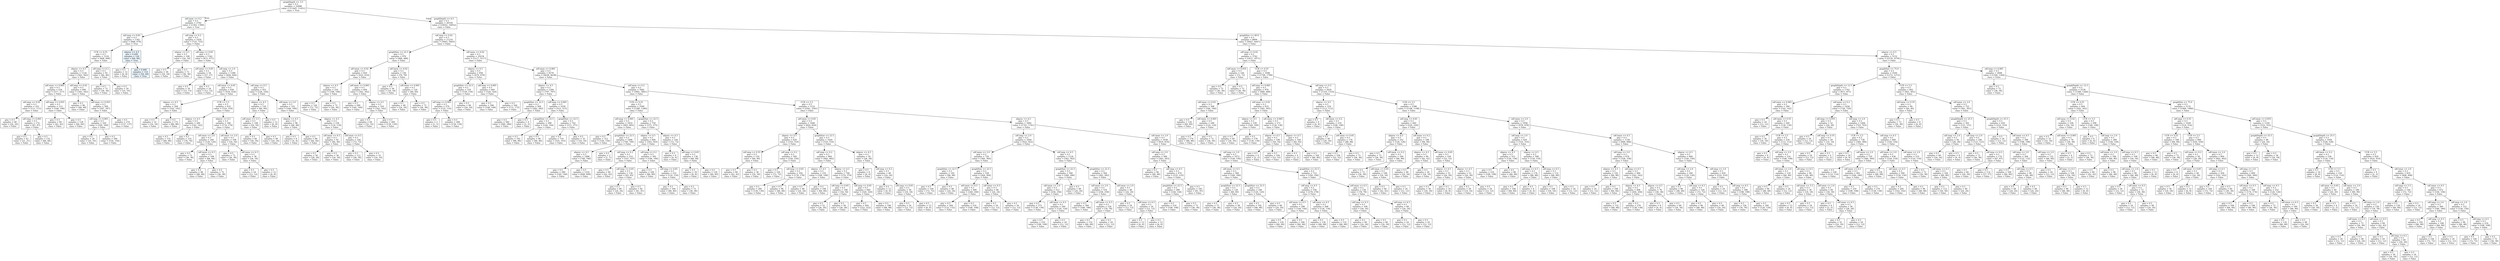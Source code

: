 digraph Tree {
node [shape=box, style="filled", color="black"] ;
0 [label="graphDepth <= 3.5\ngini = 0.5\nsamples = 22896\nvalue = [11445, 11451]\nclass = True", fillcolor="#ffffff"] ;
1 [label="sdComm <= 0.2\ngini = 0.5\nsamples = 2792\nvalue = [1393, 1399]\nclass = True", fillcolor="#feffff"] ;
0 -> 1 [labeldistance=2.5, labelangle=45, headlabel="True"] ;
2 [label="sdComp <= 0.65\ngini = 0.5\nsamples = 1342\nvalue = [668, 674]\nclass = True", fillcolor="#fdfeff"] ;
1 -> 2 ;
3 [label="CCR <= 0.55\ngini = 0.5\nsamples = 1216\nvalue = [608, 608]\nclass = False", fillcolor="#ffffff"] ;
2 -> 3 ;
4 [label="nbproc <= 4.5\ngini = 0.5\nsamples = 1124\nvalue = [562, 562]\nclass = False", fillcolor="#ffffff"] ;
3 -> 4 ;
5 [label="sdComm <= 0.065\ngini = 0.5\nsamples = 434\nvalue = [217, 217]\nclass = False", fillcolor="#ffffff"] ;
4 -> 5 ;
6 [label="sdComp <= 0.02\ngini = 0.5\nsamples = 222\nvalue = [111, 111]\nclass = False", fillcolor="#ffffff"] ;
5 -> 6 ;
7 [label="gini = 0.5\nsamples = 48\nvalue = [24, 24]\nclass = False", fillcolor="#ffffff"] ;
6 -> 7 ;
8 [label="sdComp <= 0.065\ngini = 0.5\nsamples = 174\nvalue = [87, 87]\nclass = False", fillcolor="#ffffff"] ;
6 -> 8 ;
9 [label="gini = 0.5\nsamples = 42\nvalue = [21, 21]\nclass = False", fillcolor="#ffffff"] ;
8 -> 9 ;
10 [label="gini = 0.5\nsamples = 132\nvalue = [66, 66]\nclass = False", fillcolor="#ffffff"] ;
8 -> 10 ;
11 [label="sdComp <= 0.055\ngini = 0.5\nsamples = 212\nvalue = [106, 106]\nclass = False", fillcolor="#ffffff"] ;
5 -> 11 ;
12 [label="gini = 0.5\nsamples = 84\nvalue = [42, 42]\nclass = False", fillcolor="#ffffff"] ;
11 -> 12 ;
13 [label="gini = 0.5\nsamples = 128\nvalue = [64, 64]\nclass = False", fillcolor="#ffffff"] ;
11 -> 13 ;
14 [label="sdComp <= 0.02\ngini = 0.5\nsamples = 690\nvalue = [345, 345]\nclass = False", fillcolor="#ffffff"] ;
4 -> 14 ;
15 [label="gini = 0.5\nsamples = 96\nvalue = [48, 48]\nclass = False", fillcolor="#ffffff"] ;
14 -> 15 ;
16 [label="sdComm <= 0.055\ngini = 0.5\nsamples = 594\nvalue = [297, 297]\nclass = False", fillcolor="#ffffff"] ;
14 -> 16 ;
17 [label="sdComp <= 0.065\ngini = 0.5\nsamples = 320\nvalue = [160, 160]\nclass = False", fillcolor="#ffffff"] ;
16 -> 17 ;
18 [label="gini = 0.5\nsamples = 20\nvalue = [10, 10]\nclass = False", fillcolor="#ffffff"] ;
17 -> 18 ;
19 [label="gini = 0.5\nsamples = 300\nvalue = [150, 150]\nclass = False", fillcolor="#ffffff"] ;
17 -> 19 ;
20 [label="gini = 0.5\nsamples = 274\nvalue = [137, 137]\nclass = False", fillcolor="#ffffff"] ;
16 -> 20 ;
21 [label="sdComp <= 0.2\ngini = 0.5\nsamples = 92\nvalue = [46, 46]\nclass = False", fillcolor="#ffffff"] ;
3 -> 21 ;
22 [label="gini = 0.5\nsamples = 72\nvalue = [36, 36]\nclass = False", fillcolor="#ffffff"] ;
21 -> 22 ;
23 [label="gini = 0.5\nsamples = 20\nvalue = [10, 10]\nclass = False", fillcolor="#ffffff"] ;
21 -> 23 ;
24 [label="nbproc <= 4.5\ngini = 0.499\nsamples = 126\nvalue = [60, 66]\nclass = True", fillcolor="#edf6fd"] ;
2 -> 24 ;
25 [label="gini = 0.5\nsamples = 12\nvalue = [6, 6]\nclass = False", fillcolor="#ffffff"] ;
24 -> 25 ;
26 [label="gini = 0.499\nsamples = 114\nvalue = [54, 60]\nclass = True", fillcolor="#ebf5fc"] ;
24 -> 26 ;
27 [label="sdComp <= 0.2\ngini = 0.5\nsamples = 1450\nvalue = [725, 725]\nclass = False", fillcolor="#ffffff"] ;
1 -> 27 ;
28 [label="nbproc <= 4.5\ngini = 0.5\nsamples = 108\nvalue = [54, 54]\nclass = False", fillcolor="#ffffff"] ;
27 -> 28 ;
29 [label="gini = 0.5\nsamples = 36\nvalue = [18, 18]\nclass = False", fillcolor="#ffffff"] ;
28 -> 29 ;
30 [label="gini = 0.5\nsamples = 72\nvalue = [36, 36]\nclass = False", fillcolor="#ffffff"] ;
28 -> 30 ;
31 [label="sdComp <= 0.65\ngini = 0.5\nsamples = 1342\nvalue = [671, 671]\nclass = False", fillcolor="#ffffff"] ;
27 -> 31 ;
32 [label="sdComm <= 0.65\ngini = 0.5\nsamples = 54\nvalue = [27, 27]\nclass = False", fillcolor="#ffffff"] ;
31 -> 32 ;
33 [label="gini = 0.5\nsamples = 30\nvalue = [15, 15]\nclass = False", fillcolor="#ffffff"] ;
32 -> 33 ;
34 [label="gini = 0.5\nsamples = 24\nvalue = [12, 12]\nclass = False", fillcolor="#ffffff"] ;
32 -> 34 ;
35 [label="sdComp <= 2.0\ngini = 0.5\nsamples = 1288\nvalue = [644, 644]\nclass = False", fillcolor="#ffffff"] ;
31 -> 35 ;
36 [label="sdComm <= 0.65\ngini = 0.5\nsamples = 836\nvalue = [418, 418]\nclass = False", fillcolor="#ffffff"] ;
35 -> 36 ;
37 [label="nbproc <= 4.5\ngini = 0.5\nsamples = 204\nvalue = [102, 102]\nclass = False", fillcolor="#ffffff"] ;
36 -> 37 ;
38 [label="gini = 0.5\nsamples = 32\nvalue = [16, 16]\nclass = False", fillcolor="#ffffff"] ;
37 -> 38 ;
39 [label="gini = 0.5\nsamples = 172\nvalue = [86, 86]\nclass = False", fillcolor="#ffffff"] ;
37 -> 39 ;
40 [label="CCR <= 5.5\ngini = 0.5\nsamples = 632\nvalue = [316, 316]\nclass = False", fillcolor="#ffffff"] ;
36 -> 40 ;
41 [label="nbproc <= 4.5\ngini = 0.5\nsamples = 284\nvalue = [142, 142]\nclass = False", fillcolor="#ffffff"] ;
40 -> 41 ;
42 [label="gini = 0.5\nsamples = 132\nvalue = [66, 66]\nclass = False", fillcolor="#ffffff"] ;
41 -> 42 ;
43 [label="gini = 0.5\nsamples = 152\nvalue = [76, 76]\nclass = False", fillcolor="#ffffff"] ;
41 -> 43 ;
44 [label="nbproc <= 4.5\ngini = 0.5\nsamples = 348\nvalue = [174, 174]\nclass = False", fillcolor="#ffffff"] ;
40 -> 44 ;
45 [label="sdComm <= 2.0\ngini = 0.5\nsamples = 240\nvalue = [120, 120]\nclass = False", fillcolor="#ffffff"] ;
44 -> 45 ;
46 [label="gini = 0.5\nsamples = 72\nvalue = [36, 36]\nclass = False", fillcolor="#ffffff"] ;
45 -> 46 ;
47 [label="sdComm <= 6.5\ngini = 0.5\nsamples = 168\nvalue = [84, 84]\nclass = False", fillcolor="#ffffff"] ;
45 -> 47 ;
48 [label="gini = 0.5\nsamples = 96\nvalue = [48, 48]\nclass = False", fillcolor="#ffffff"] ;
47 -> 48 ;
49 [label="gini = 0.5\nsamples = 72\nvalue = [36, 36]\nclass = False", fillcolor="#ffffff"] ;
47 -> 49 ;
50 [label="sdComm <= 2.0\ngini = 0.5\nsamples = 108\nvalue = [54, 54]\nclass = False", fillcolor="#ffffff"] ;
44 -> 50 ;
51 [label="gini = 0.5\nsamples = 72\nvalue = [36, 36]\nclass = False", fillcolor="#ffffff"] ;
50 -> 51 ;
52 [label="sdComm <= 6.5\ngini = 0.5\nsamples = 36\nvalue = [18, 18]\nclass = False", fillcolor="#ffffff"] ;
50 -> 52 ;
53 [label="gini = 0.5\nsamples = 24\nvalue = [12, 12]\nclass = False", fillcolor="#ffffff"] ;
52 -> 53 ;
54 [label="gini = 0.5\nsamples = 12\nvalue = [6, 6]\nclass = False", fillcolor="#ffffff"] ;
52 -> 54 ;
55 [label="sdComp <= 6.5\ngini = 0.5\nsamples = 452\nvalue = [226, 226]\nclass = False", fillcolor="#ffffff"] ;
35 -> 55 ;
56 [label="nbproc <= 4.5\ngini = 0.5\nsamples = 120\nvalue = [60, 60]\nclass = False", fillcolor="#ffffff"] ;
55 -> 56 ;
57 [label="sdComm <= 5.5\ngini = 0.5\nsamples = 108\nvalue = [54, 54]\nclass = False", fillcolor="#ffffff"] ;
56 -> 57 ;
58 [label="gini = 0.5\nsamples = 60\nvalue = [30, 30]\nclass = False", fillcolor="#ffffff"] ;
57 -> 58 ;
59 [label="gini = 0.5\nsamples = 48\nvalue = [24, 24]\nclass = False", fillcolor="#ffffff"] ;
57 -> 59 ;
60 [label="gini = 0.5\nsamples = 12\nvalue = [6, 6]\nclass = False", fillcolor="#ffffff"] ;
56 -> 60 ;
61 [label="sdComm <= 2.0\ngini = 0.5\nsamples = 332\nvalue = [166, 166]\nclass = False", fillcolor="#ffffff"] ;
55 -> 61 ;
62 [label="nbproc <= 4.5\ngini = 0.5\nsamples = 96\nvalue = [48, 48]\nclass = False", fillcolor="#ffffff"] ;
61 -> 62 ;
63 [label="gini = 0.5\nsamples = 8\nvalue = [4, 4]\nclass = False", fillcolor="#ffffff"] ;
62 -> 63 ;
64 [label="gini = 0.5\nsamples = 88\nvalue = [44, 44]\nclass = False", fillcolor="#ffffff"] ;
62 -> 64 ;
65 [label="nbproc <= 4.5\ngini = 0.5\nsamples = 236\nvalue = [118, 118]\nclass = False", fillcolor="#ffffff"] ;
61 -> 65 ;
66 [label="sdComm <= 6.5\ngini = 0.5\nsamples = 92\nvalue = [46, 46]\nclass = False", fillcolor="#ffffff"] ;
65 -> 66 ;
67 [label="gini = 0.5\nsamples = 56\nvalue = [28, 28]\nclass = False", fillcolor="#ffffff"] ;
66 -> 67 ;
68 [label="gini = 0.5\nsamples = 36\nvalue = [18, 18]\nclass = False", fillcolor="#ffffff"] ;
66 -> 68 ;
69 [label="sdComm <= 6.5\ngini = 0.5\nsamples = 144\nvalue = [72, 72]\nclass = False", fillcolor="#ffffff"] ;
65 -> 69 ;
70 [label="gini = 0.5\nsamples = 112\nvalue = [56, 56]\nclass = False", fillcolor="#ffffff"] ;
69 -> 70 ;
71 [label="gini = 0.5\nsamples = 32\nvalue = [16, 16]\nclass = False", fillcolor="#ffffff"] ;
69 -> 71 ;
72 [label="graphDepth <= 6.5\ngini = 0.5\nsamples = 20104\nvalue = [10052, 10052]\nclass = False", fillcolor="#ffffff"] ;
0 -> 72 [labeldistance=2.5, labelangle=-45, headlabel="False"] ;
73 [label="sdComp <= 0.02\ngini = 0.5\nsamples = 11210\nvalue = [5605, 5605]\nclass = False", fillcolor="#ffffff"] ;
72 -> 73 ;
74 [label="graphSize <= 22.5\ngini = 0.5\nsamples = 976\nvalue = [488, 488]\nclass = False", fillcolor="#ffffff"] ;
73 -> 74 ;
75 [label="sdComm <= 0.02\ngini = 0.5\nsamples = 820\nvalue = [410, 410]\nclass = False", fillcolor="#ffffff"] ;
74 -> 75 ;
76 [label="nbproc <= 4.5\ngini = 0.5\nsamples = 216\nvalue = [108, 108]\nclass = False", fillcolor="#ffffff"] ;
75 -> 76 ;
77 [label="gini = 0.5\nsamples = 144\nvalue = [72, 72]\nclass = False", fillcolor="#ffffff"] ;
76 -> 77 ;
78 [label="gini = 0.5\nsamples = 72\nvalue = [36, 36]\nclass = False", fillcolor="#ffffff"] ;
76 -> 78 ;
79 [label="sdComm <= 0.065\ngini = 0.5\nsamples = 604\nvalue = [302, 302]\nclass = False", fillcolor="#ffffff"] ;
75 -> 79 ;
80 [label="gini = 0.5\nsamples = 280\nvalue = [140, 140]\nclass = False", fillcolor="#ffffff"] ;
79 -> 80 ;
81 [label="nbproc <= 4.5\ngini = 0.5\nsamples = 324\nvalue = [162, 162]\nclass = False", fillcolor="#ffffff"] ;
79 -> 81 ;
82 [label="gini = 0.5\nsamples = 64\nvalue = [32, 32]\nclass = False", fillcolor="#ffffff"] ;
81 -> 82 ;
83 [label="gini = 0.5\nsamples = 260\nvalue = [130, 130]\nclass = False", fillcolor="#ffffff"] ;
81 -> 83 ;
84 [label="sdComm <= 0.02\ngini = 0.5\nsamples = 156\nvalue = [78, 78]\nclass = False", fillcolor="#ffffff"] ;
74 -> 84 ;
85 [label="gini = 0.5\nsamples = 36\nvalue = [18, 18]\nclass = False", fillcolor="#ffffff"] ;
84 -> 85 ;
86 [label="sdComm <= 0.065\ngini = 0.5\nsamples = 120\nvalue = [60, 60]\nclass = False", fillcolor="#ffffff"] ;
84 -> 86 ;
87 [label="gini = 0.5\nsamples = 48\nvalue = [24, 24]\nclass = False", fillcolor="#ffffff"] ;
86 -> 87 ;
88 [label="gini = 0.5\nsamples = 72\nvalue = [36, 36]\nclass = False", fillcolor="#ffffff"] ;
86 -> 88 ;
89 [label="sdComm <= 0.02\ngini = 0.5\nsamples = 10234\nvalue = [5117, 5117]\nclass = False", fillcolor="#ffffff"] ;
73 -> 89 ;
90 [label="nbproc <= 4.5\ngini = 0.5\nsamples = 958\nvalue = [479, 479]\nclass = False", fillcolor="#ffffff"] ;
89 -> 90 ;
91 [label="graphSize <= 22.5\ngini = 0.5\nsamples = 318\nvalue = [159, 159]\nclass = False", fillcolor="#ffffff"] ;
90 -> 91 ;
92 [label="sdComp <= 0.065\ngini = 0.5\nsamples = 270\nvalue = [135, 135]\nclass = False", fillcolor="#ffffff"] ;
91 -> 92 ;
93 [label="gini = 0.5\nsamples = 2\nvalue = [1, 1]\nclass = False", fillcolor="#ffffff"] ;
92 -> 93 ;
94 [label="gini = 0.5\nsamples = 268\nvalue = [134, 134]\nclass = False", fillcolor="#ffffff"] ;
92 -> 94 ;
95 [label="gini = 0.5\nsamples = 48\nvalue = [24, 24]\nclass = False", fillcolor="#ffffff"] ;
91 -> 95 ;
96 [label="sdComp <= 0.065\ngini = 0.5\nsamples = 640\nvalue = [320, 320]\nclass = False", fillcolor="#ffffff"] ;
90 -> 96 ;
97 [label="gini = 0.5\nsamples = 296\nvalue = [148, 148]\nclass = False", fillcolor="#ffffff"] ;
96 -> 97 ;
98 [label="gini = 0.5\nsamples = 344\nvalue = [172, 172]\nclass = False", fillcolor="#ffffff"] ;
96 -> 98 ;
99 [label="sdComm <= 0.065\ngini = 0.5\nsamples = 9276\nvalue = [4638, 4638]\nclass = False", fillcolor="#ffffff"] ;
89 -> 99 ;
100 [label="nbproc <= 4.5\ngini = 0.5\nsamples = 1594\nvalue = [797, 797]\nclass = False", fillcolor="#ffffff"] ;
99 -> 100 ;
101 [label="graphSize <= 22.5\ngini = 0.5\nsamples = 564\nvalue = [282, 282]\nclass = False", fillcolor="#ffffff"] ;
100 -> 101 ;
102 [label="gini = 0.5\nsamples = 560\nvalue = [280, 280]\nclass = False", fillcolor="#ffffff"] ;
101 -> 102 ;
103 [label="gini = 0.5\nsamples = 4\nvalue = [2, 2]\nclass = False", fillcolor="#ffffff"] ;
101 -> 103 ;
104 [label="sdComp <= 0.065\ngini = 0.5\nsamples = 1030\nvalue = [515, 515]\nclass = False", fillcolor="#ffffff"] ;
100 -> 104 ;
105 [label="graphSize <= 22.5\ngini = 0.5\nsamples = 288\nvalue = [144, 144]\nclass = False", fillcolor="#ffffff"] ;
104 -> 105 ;
106 [label="gini = 0.5\nsamples = 192\nvalue = [96, 96]\nclass = False", fillcolor="#ffffff"] ;
105 -> 106 ;
107 [label="gini = 0.5\nsamples = 96\nvalue = [48, 48]\nclass = False", fillcolor="#ffffff"] ;
105 -> 107 ;
108 [label="graphSize <= 22.5\ngini = 0.5\nsamples = 742\nvalue = [371, 371]\nclass = False", fillcolor="#ffffff"] ;
104 -> 108 ;
109 [label="gini = 0.5\nsamples = 710\nvalue = [355, 355]\nclass = False", fillcolor="#ffffff"] ;
108 -> 109 ;
110 [label="gini = 0.5\nsamples = 32\nvalue = [16, 16]\nclass = False", fillcolor="#ffffff"] ;
108 -> 110 ;
111 [label="sdComm <= 0.2\ngini = 0.5\nsamples = 7682\nvalue = [3841, 3841]\nclass = False", fillcolor="#ffffff"] ;
99 -> 111 ;
112 [label="CCR <= 0.55\ngini = 0.5\nsamples = 2560\nvalue = [1280, 1280]\nclass = False", fillcolor="#ffffff"] ;
111 -> 112 ;
113 [label="sdComp <= 0.065\ngini = 0.5\nsamples = 1810\nvalue = [905, 905]\nclass = False", fillcolor="#ffffff"] ;
112 -> 113 ;
114 [label="gini = 0.5\nsamples = 312\nvalue = [156, 156]\nclass = False", fillcolor="#ffffff"] ;
113 -> 114 ;
115 [label="graphSize <= 22.5\ngini = 0.5\nsamples = 1498\nvalue = [749, 749]\nclass = False", fillcolor="#ffffff"] ;
113 -> 115 ;
116 [label="nbproc <= 4.5\ngini = 0.5\nsamples = 1496\nvalue = [748, 748]\nclass = False", fillcolor="#ffffff"] ;
115 -> 116 ;
117 [label="gini = 0.5\nsamples = 280\nvalue = [140, 140]\nclass = False", fillcolor="#ffffff"] ;
116 -> 117 ;
118 [label="gini = 0.5\nsamples = 1216\nvalue = [608, 608]\nclass = False", fillcolor="#ffffff"] ;
116 -> 118 ;
119 [label="gini = 0.5\nsamples = 2\nvalue = [1, 1]\nclass = False", fillcolor="#ffffff"] ;
115 -> 119 ;
120 [label="graphSize <= 22.5\ngini = 0.5\nsamples = 750\nvalue = [375, 375]\nclass = False", fillcolor="#ffffff"] ;
112 -> 120 ;
121 [label="nbproc <= 4.5\ngini = 0.5\nsamples = 606\nvalue = [303, 303]\nclass = False", fillcolor="#ffffff"] ;
120 -> 121 ;
122 [label="sdComp <= 0.2\ngini = 0.5\nsamples = 214\nvalue = [107, 107]\nclass = False", fillcolor="#ffffff"] ;
121 -> 122 ;
123 [label="gini = 0.5\nsamples = 84\nvalue = [42, 42]\nclass = False", fillcolor="#ffffff"] ;
122 -> 123 ;
124 [label="sdComp <= 0.65\ngini = 0.5\nsamples = 130\nvalue = [65, 65]\nclass = False", fillcolor="#ffffff"] ;
122 -> 124 ;
125 [label="gini = 0.5\nsamples = 48\nvalue = [24, 24]\nclass = False", fillcolor="#ffffff"] ;
124 -> 125 ;
126 [label="gini = 0.5\nsamples = 82\nvalue = [41, 41]\nclass = False", fillcolor="#ffffff"] ;
124 -> 126 ;
127 [label="sdComp <= 0.2\ngini = 0.5\nsamples = 392\nvalue = [196, 196]\nclass = False", fillcolor="#ffffff"] ;
121 -> 127 ;
128 [label="gini = 0.5\nsamples = 160\nvalue = [80, 80]\nclass = False", fillcolor="#ffffff"] ;
127 -> 128 ;
129 [label="sdComp <= 0.65\ngini = 0.5\nsamples = 232\nvalue = [116, 116]\nclass = False", fillcolor="#ffffff"] ;
127 -> 129 ;
130 [label="gini = 0.5\nsamples = 160\nvalue = [80, 80]\nclass = False", fillcolor="#ffffff"] ;
129 -> 130 ;
131 [label="gini = 0.5\nsamples = 72\nvalue = [36, 36]\nclass = False", fillcolor="#ffffff"] ;
129 -> 131 ;
132 [label="nbproc <= 4.5\ngini = 0.5\nsamples = 144\nvalue = [72, 72]\nclass = False", fillcolor="#ffffff"] ;
120 -> 132 ;
133 [label="gini = 0.5\nsamples = 8\nvalue = [4, 4]\nclass = False", fillcolor="#ffffff"] ;
132 -> 133 ;
134 [label="sdComp <= 0.65\ngini = 0.5\nsamples = 136\nvalue = [68, 68]\nclass = False", fillcolor="#ffffff"] ;
132 -> 134 ;
135 [label="gini = 0.5\nsamples = 16\nvalue = [8, 8]\nclass = False", fillcolor="#ffffff"] ;
134 -> 135 ;
136 [label="gini = 0.5\nsamples = 120\nvalue = [60, 60]\nclass = False", fillcolor="#ffffff"] ;
134 -> 136 ;
137 [label="CCR <= 5.5\ngini = 0.5\nsamples = 5122\nvalue = [2561, 2561]\nclass = False", fillcolor="#ffffff"] ;
111 -> 137 ;
138 [label="sdComm <= 0.65\ngini = 0.5\nsamples = 1640\nvalue = [820, 820]\nclass = False", fillcolor="#ffffff"] ;
137 -> 138 ;
139 [label="nbproc <= 4.5\ngini = 0.5\nsamples = 620\nvalue = [310, 310]\nclass = False", fillcolor="#ffffff"] ;
138 -> 139 ;
140 [label="sdComp <= 0.55\ngini = 0.5\nsamples = 120\nvalue = [60, 60]\nclass = False", fillcolor="#ffffff"] ;
139 -> 140 ;
141 [label="gini = 0.5\nsamples = 84\nvalue = [42, 42]\nclass = False", fillcolor="#ffffff"] ;
140 -> 141 ;
142 [label="gini = 0.5\nsamples = 36\nvalue = [18, 18]\nclass = False", fillcolor="#ffffff"] ;
140 -> 142 ;
143 [label="sdComp <= 0.2\ngini = 0.5\nsamples = 500\nvalue = [250, 250]\nclass = False", fillcolor="#ffffff"] ;
139 -> 143 ;
144 [label="gini = 0.5\nsamples = 144\nvalue = [72, 72]\nclass = False", fillcolor="#ffffff"] ;
143 -> 144 ;
145 [label="sdComp <= 0.65\ngini = 0.5\nsamples = 356\nvalue = [178, 178]\nclass = False", fillcolor="#ffffff"] ;
143 -> 145 ;
146 [label="gini = 0.5\nsamples = 260\nvalue = [130, 130]\nclass = False", fillcolor="#ffffff"] ;
145 -> 146 ;
147 [label="gini = 0.5\nsamples = 96\nvalue = [48, 48]\nclass = False", fillcolor="#ffffff"] ;
145 -> 147 ;
148 [label="graphSize <= 22.5\ngini = 0.5\nsamples = 1020\nvalue = [510, 510]\nclass = False", fillcolor="#ffffff"] ;
138 -> 148 ;
149 [label="sdComp <= 0.2\ngini = 0.5\nsamples = 964\nvalue = [482, 482]\nclass = False", fillcolor="#ffffff"] ;
148 -> 149 ;
150 [label="nbproc <= 4.5\ngini = 0.5\nsamples = 216\nvalue = [108, 108]\nclass = False", fillcolor="#ffffff"] ;
149 -> 150 ;
151 [label="gini = 0.5\nsamples = 48\nvalue = [24, 24]\nclass = False", fillcolor="#ffffff"] ;
150 -> 151 ;
152 [label="gini = 0.5\nsamples = 168\nvalue = [84, 84]\nclass = False", fillcolor="#ffffff"] ;
150 -> 152 ;
153 [label="nbproc <= 4.5\ngini = 0.5\nsamples = 748\nvalue = [374, 374]\nclass = False", fillcolor="#ffffff"] ;
149 -> 153 ;
154 [label="sdComp <= 0.65\ngini = 0.5\nsamples = 108\nvalue = [54, 54]\nclass = False", fillcolor="#ffffff"] ;
153 -> 154 ;
155 [label="gini = 0.5\nsamples = 52\nvalue = [26, 26]\nclass = False", fillcolor="#ffffff"] ;
154 -> 155 ;
156 [label="gini = 0.5\nsamples = 56\nvalue = [28, 28]\nclass = False", fillcolor="#ffffff"] ;
154 -> 156 ;
157 [label="sdComp <= 0.65\ngini = 0.5\nsamples = 640\nvalue = [320, 320]\nclass = False", fillcolor="#ffffff"] ;
153 -> 157 ;
158 [label="gini = 0.5\nsamples = 444\nvalue = [222, 222]\nclass = False", fillcolor="#ffffff"] ;
157 -> 158 ;
159 [label="gini = 0.5\nsamples = 196\nvalue = [98, 98]\nclass = False", fillcolor="#ffffff"] ;
157 -> 159 ;
160 [label="nbproc <= 4.5\ngini = 0.5\nsamples = 56\nvalue = [28, 28]\nclass = False", fillcolor="#ffffff"] ;
148 -> 160 ;
161 [label="gini = 0.5\nsamples = 8\nvalue = [4, 4]\nclass = False", fillcolor="#ffffff"] ;
160 -> 161 ;
162 [label="sdComp <= 0.2\ngini = 0.5\nsamples = 48\nvalue = [24, 24]\nclass = False", fillcolor="#ffffff"] ;
160 -> 162 ;
163 [label="gini = 0.5\nsamples = 12\nvalue = [6, 6]\nclass = False", fillcolor="#ffffff"] ;
162 -> 163 ;
164 [label="sdComp <= 0.65\ngini = 0.5\nsamples = 36\nvalue = [18, 18]\nclass = False", fillcolor="#ffffff"] ;
162 -> 164 ;
165 [label="gini = 0.5\nsamples = 24\nvalue = [12, 12]\nclass = False", fillcolor="#ffffff"] ;
164 -> 165 ;
166 [label="gini = 0.5\nsamples = 12\nvalue = [6, 6]\nclass = False", fillcolor="#ffffff"] ;
164 -> 166 ;
167 [label="nbproc <= 4.5\ngini = 0.5\nsamples = 3482\nvalue = [1741, 1741]\nclass = False", fillcolor="#ffffff"] ;
137 -> 167 ;
168 [label="sdComp <= 2.0\ngini = 0.5\nsamples = 1844\nvalue = [922, 922]\nclass = False", fillcolor="#ffffff"] ;
167 -> 168 ;
169 [label="sdComm <= 2.0\ngini = 0.5\nsamples = 720\nvalue = [360, 360]\nclass = False", fillcolor="#ffffff"] ;
168 -> 169 ;
170 [label="graphSize <= 22.5\ngini = 0.5\nsamples = 192\nvalue = [96, 96]\nclass = False", fillcolor="#ffffff"] ;
169 -> 170 ;
171 [label="gini = 0.5\nsamples = 144\nvalue = [72, 72]\nclass = False", fillcolor="#ffffff"] ;
170 -> 171 ;
172 [label="gini = 0.5\nsamples = 48\nvalue = [24, 24]\nclass = False", fillcolor="#ffffff"] ;
170 -> 172 ;
173 [label="graphSize <= 22.5\ngini = 0.5\nsamples = 528\nvalue = [264, 264]\nclass = False", fillcolor="#ffffff"] ;
169 -> 173 ;
174 [label="sdComm <= 6.5\ngini = 0.5\nsamples = 480\nvalue = [240, 240]\nclass = False", fillcolor="#ffffff"] ;
173 -> 174 ;
175 [label="gini = 0.5\nsamples = 264\nvalue = [132, 132]\nclass = False", fillcolor="#ffffff"] ;
174 -> 175 ;
176 [label="gini = 0.5\nsamples = 216\nvalue = [108, 108]\nclass = False", fillcolor="#ffffff"] ;
174 -> 176 ;
177 [label="sdComm <= 6.5\ngini = 0.5\nsamples = 48\nvalue = [24, 24]\nclass = False", fillcolor="#ffffff"] ;
173 -> 177 ;
178 [label="gini = 0.5\nsamples = 24\nvalue = [12, 12]\nclass = False", fillcolor="#ffffff"] ;
177 -> 178 ;
179 [label="gini = 0.5\nsamples = 24\nvalue = [12, 12]\nclass = False", fillcolor="#ffffff"] ;
177 -> 179 ;
180 [label="sdComp <= 6.5\ngini = 0.5\nsamples = 1124\nvalue = [562, 562]\nclass = False", fillcolor="#ffffff"] ;
168 -> 180 ;
181 [label="graphSize <= 22.5\ngini = 0.5\nsamples = 560\nvalue = [280, 280]\nclass = False", fillcolor="#ffffff"] ;
180 -> 181 ;
182 [label="sdComm <= 2.0\ngini = 0.5\nsamples = 512\nvalue = [256, 256]\nclass = False", fillcolor="#ffffff"] ;
181 -> 182 ;
183 [label="gini = 0.5\nsamples = 272\nvalue = [136, 136]\nclass = False", fillcolor="#ffffff"] ;
182 -> 183 ;
184 [label="sdComm <= 6.5\ngini = 0.5\nsamples = 240\nvalue = [120, 120]\nclass = False", fillcolor="#ffffff"] ;
182 -> 184 ;
185 [label="gini = 0.5\nsamples = 216\nvalue = [108, 108]\nclass = False", fillcolor="#ffffff"] ;
184 -> 185 ;
186 [label="gini = 0.5\nsamples = 24\nvalue = [12, 12]\nclass = False", fillcolor="#ffffff"] ;
184 -> 186 ;
187 [label="gini = 0.5\nsamples = 48\nvalue = [24, 24]\nclass = False", fillcolor="#ffffff"] ;
181 -> 187 ;
188 [label="graphSize <= 22.5\ngini = 0.5\nsamples = 564\nvalue = [282, 282]\nclass = False", fillcolor="#ffffff"] ;
180 -> 188 ;
189 [label="sdComm <= 2.0\ngini = 0.5\nsamples = 516\nvalue = [258, 258]\nclass = False", fillcolor="#ffffff"] ;
188 -> 189 ;
190 [label="gini = 0.5\nsamples = 360\nvalue = [180, 180]\nclass = False", fillcolor="#ffffff"] ;
189 -> 190 ;
191 [label="sdComm <= 6.5\ngini = 0.5\nsamples = 156\nvalue = [78, 78]\nclass = False", fillcolor="#ffffff"] ;
189 -> 191 ;
192 [label="gini = 0.5\nsamples = 132\nvalue = [66, 66]\nclass = False", fillcolor="#ffffff"] ;
191 -> 192 ;
193 [label="gini = 0.5\nsamples = 24\nvalue = [12, 12]\nclass = False", fillcolor="#ffffff"] ;
191 -> 193 ;
194 [label="sdComm <= 2.0\ngini = 0.5\nsamples = 48\nvalue = [24, 24]\nclass = False", fillcolor="#ffffff"] ;
188 -> 194 ;
195 [label="gini = 0.5\nsamples = 24\nvalue = [12, 12]\nclass = False", fillcolor="#ffffff"] ;
194 -> 195 ;
196 [label="sdComm <= 6.5\ngini = 0.5\nsamples = 24\nvalue = [12, 12]\nclass = False", fillcolor="#ffffff"] ;
194 -> 196 ;
197 [label="gini = 0.5\nsamples = 12\nvalue = [6, 6]\nclass = False", fillcolor="#ffffff"] ;
196 -> 197 ;
198 [label="gini = 0.5\nsamples = 12\nvalue = [6, 6]\nclass = False", fillcolor="#ffffff"] ;
196 -> 198 ;
199 [label="sdComm <= 2.0\ngini = 0.5\nsamples = 1638\nvalue = [819, 819]\nclass = False", fillcolor="#ffffff"] ;
167 -> 199 ;
200 [label="sdComp <= 2.0\ngini = 0.5\nsamples = 566\nvalue = [283, 283]\nclass = False", fillcolor="#ffffff"] ;
199 -> 200 ;
201 [label="gini = 0.5\nsamples = 96\nvalue = [48, 48]\nclass = False", fillcolor="#ffffff"] ;
200 -> 201 ;
202 [label="sdComp <= 6.5\ngini = 0.5\nsamples = 470\nvalue = [235, 235]\nclass = False", fillcolor="#ffffff"] ;
200 -> 202 ;
203 [label="graphSize <= 22.5\ngini = 0.5\nsamples = 288\nvalue = [144, 144]\nclass = False", fillcolor="#ffffff"] ;
202 -> 203 ;
204 [label="gini = 0.5\nsamples = 216\nvalue = [108, 108]\nclass = False", fillcolor="#ffffff"] ;
203 -> 204 ;
205 [label="gini = 0.5\nsamples = 72\nvalue = [36, 36]\nclass = False", fillcolor="#ffffff"] ;
203 -> 205 ;
206 [label="gini = 0.5\nsamples = 182\nvalue = [91, 91]\nclass = False", fillcolor="#ffffff"] ;
202 -> 206 ;
207 [label="sdComp <= 2.0\ngini = 0.5\nsamples = 1072\nvalue = [536, 536]\nclass = False", fillcolor="#ffffff"] ;
199 -> 207 ;
208 [label="sdComm <= 6.5\ngini = 0.5\nsamples = 360\nvalue = [180, 180]\nclass = False", fillcolor="#ffffff"] ;
207 -> 208 ;
209 [label="graphSize <= 22.5\ngini = 0.5\nsamples = 120\nvalue = [60, 60]\nclass = False", fillcolor="#ffffff"] ;
208 -> 209 ;
210 [label="gini = 0.5\nsamples = 72\nvalue = [36, 36]\nclass = False", fillcolor="#ffffff"] ;
209 -> 210 ;
211 [label="gini = 0.5\nsamples = 48\nvalue = [24, 24]\nclass = False", fillcolor="#ffffff"] ;
209 -> 211 ;
212 [label="graphSize <= 22.5\ngini = 0.5\nsamples = 240\nvalue = [120, 120]\nclass = False", fillcolor="#ffffff"] ;
208 -> 212 ;
213 [label="gini = 0.5\nsamples = 192\nvalue = [96, 96]\nclass = False", fillcolor="#ffffff"] ;
212 -> 213 ;
214 [label="gini = 0.5\nsamples = 48\nvalue = [24, 24]\nclass = False", fillcolor="#ffffff"] ;
212 -> 214 ;
215 [label="graphSize <= 22.5\ngini = 0.5\nsamples = 712\nvalue = [356, 356]\nclass = False", fillcolor="#ffffff"] ;
207 -> 215 ;
216 [label="sdComp <= 6.5\ngini = 0.5\nsamples = 556\nvalue = [278, 278]\nclass = False", fillcolor="#ffffff"] ;
215 -> 216 ;
217 [label="sdComm <= 6.5\ngini = 0.5\nsamples = 288\nvalue = [144, 144]\nclass = False", fillcolor="#ffffff"] ;
216 -> 217 ;
218 [label="gini = 0.5\nsamples = 120\nvalue = [60, 60]\nclass = False", fillcolor="#ffffff"] ;
217 -> 218 ;
219 [label="gini = 0.5\nsamples = 168\nvalue = [84, 84]\nclass = False", fillcolor="#ffffff"] ;
217 -> 219 ;
220 [label="sdComm <= 6.5\ngini = 0.5\nsamples = 268\nvalue = [134, 134]\nclass = False", fillcolor="#ffffff"] ;
216 -> 220 ;
221 [label="gini = 0.5\nsamples = 136\nvalue = [68, 68]\nclass = False", fillcolor="#ffffff"] ;
220 -> 221 ;
222 [label="gini = 0.5\nsamples = 132\nvalue = [66, 66]\nclass = False", fillcolor="#ffffff"] ;
220 -> 222 ;
223 [label="sdComm <= 6.5\ngini = 0.5\nsamples = 156\nvalue = [78, 78]\nclass = False", fillcolor="#ffffff"] ;
215 -> 223 ;
224 [label="sdComp <= 6.5\ngini = 0.5\nsamples = 108\nvalue = [54, 54]\nclass = False", fillcolor="#ffffff"] ;
223 -> 224 ;
225 [label="gini = 0.5\nsamples = 48\nvalue = [24, 24]\nclass = False", fillcolor="#ffffff"] ;
224 -> 225 ;
226 [label="gini = 0.5\nsamples = 60\nvalue = [30, 30]\nclass = False", fillcolor="#ffffff"] ;
224 -> 226 ;
227 [label="sdComp <= 6.5\ngini = 0.5\nsamples = 48\nvalue = [24, 24]\nclass = False", fillcolor="#ffffff"] ;
223 -> 227 ;
228 [label="gini = 0.5\nsamples = 24\nvalue = [12, 12]\nclass = False", fillcolor="#ffffff"] ;
227 -> 228 ;
229 [label="gini = 0.5\nsamples = 24\nvalue = [12, 12]\nclass = False", fillcolor="#ffffff"] ;
227 -> 229 ;
230 [label="graphSize <= 40.0\ngini = 0.5\nsamples = 8894\nvalue = [4447, 4447]\nclass = False", fillcolor="#ffffff"] ;
72 -> 230 ;
231 [label="sdComp <= 0.02\ngini = 0.5\nsamples = 3742\nvalue = [1871, 1871]\nclass = False", fillcolor="#ffffff"] ;
230 -> 231 ;
232 [label="sdComm <= 0.055\ngini = 0.5\nsamples = 144\nvalue = [72, 72]\nclass = False", fillcolor="#ffffff"] ;
231 -> 232 ;
233 [label="gini = 0.5\nsamples = 72\nvalue = [36, 36]\nclass = False", fillcolor="#ffffff"] ;
232 -> 233 ;
234 [label="gini = 0.5\nsamples = 72\nvalue = [36, 36]\nclass = False", fillcolor="#ffffff"] ;
232 -> 234 ;
235 [label="CCR <= 0.55\ngini = 0.5\nsamples = 3598\nvalue = [1799, 1799]\nclass = False", fillcolor="#ffffff"] ;
231 -> 235 ;
236 [label="sdComp <= 0.065\ngini = 0.5\nsamples = 978\nvalue = [489, 489]\nclass = False", fillcolor="#ffffff"] ;
235 -> 236 ;
237 [label="sdComm <= 0.02\ngini = 0.5\nsamples = 368\nvalue = [184, 184]\nclass = False", fillcolor="#ffffff"] ;
236 -> 237 ;
238 [label="gini = 0.5\nsamples = 120\nvalue = [60, 60]\nclass = False", fillcolor="#ffffff"] ;
237 -> 238 ;
239 [label="sdComm <= 0.065\ngini = 0.5\nsamples = 248\nvalue = [124, 124]\nclass = False", fillcolor="#ffffff"] ;
237 -> 239 ;
240 [label="gini = 0.5\nsamples = 176\nvalue = [88, 88]\nclass = False", fillcolor="#ffffff"] ;
239 -> 240 ;
241 [label="gini = 0.5\nsamples = 72\nvalue = [36, 36]\nclass = False", fillcolor="#ffffff"] ;
239 -> 241 ;
242 [label="sdComm <= 0.02\ngini = 0.5\nsamples = 610\nvalue = [305, 305]\nclass = False", fillcolor="#ffffff"] ;
236 -> 242 ;
243 [label="nbproc <= 4.5\ngini = 0.5\nsamples = 338\nvalue = [169, 169]\nclass = False", fillcolor="#ffffff"] ;
242 -> 243 ;
244 [label="gini = 0.5\nsamples = 60\nvalue = [30, 30]\nclass = False", fillcolor="#ffffff"] ;
243 -> 244 ;
245 [label="gini = 0.5\nsamples = 278\nvalue = [139, 139]\nclass = False", fillcolor="#ffffff"] ;
243 -> 245 ;
246 [label="sdComm <= 0.065\ngini = 0.5\nsamples = 272\nvalue = [136, 136]\nclass = False", fillcolor="#ffffff"] ;
242 -> 246 ;
247 [label="nbproc <= 4.5\ngini = 0.5\nsamples = 108\nvalue = [54, 54]\nclass = False", fillcolor="#ffffff"] ;
246 -> 247 ;
248 [label="gini = 0.5\nsamples = 4\nvalue = [2, 2]\nclass = False", fillcolor="#ffffff"] ;
247 -> 248 ;
249 [label="gini = 0.5\nsamples = 104\nvalue = [52, 52]\nclass = False", fillcolor="#ffffff"] ;
247 -> 249 ;
250 [label="nbproc <= 4.5\ngini = 0.5\nsamples = 164\nvalue = [82, 82]\nclass = False", fillcolor="#ffffff"] ;
246 -> 250 ;
251 [label="gini = 0.5\nsamples = 4\nvalue = [2, 2]\nclass = False", fillcolor="#ffffff"] ;
250 -> 251 ;
252 [label="gini = 0.5\nsamples = 160\nvalue = [80, 80]\nclass = False", fillcolor="#ffffff"] ;
250 -> 252 ;
253 [label="sdComp <= 0.2\ngini = 0.5\nsamples = 2620\nvalue = [1310, 1310]\nclass = False", fillcolor="#ffffff"] ;
235 -> 253 ;
254 [label="nbproc <= 4.5\ngini = 0.5\nsamples = 224\nvalue = [112, 112]\nclass = False", fillcolor="#ffffff"] ;
253 -> 254 ;
255 [label="gini = 0.5\nsamples = 8\nvalue = [4, 4]\nclass = False", fillcolor="#ffffff"] ;
254 -> 255 ;
256 [label="sdComm <= 0.2\ngini = 0.5\nsamples = 216\nvalue = [108, 108]\nclass = False", fillcolor="#ffffff"] ;
254 -> 256 ;
257 [label="gini = 0.5\nsamples = 40\nvalue = [20, 20]\nclass = False", fillcolor="#ffffff"] ;
256 -> 257 ;
258 [label="sdComm <= 0.65\ngini = 0.5\nsamples = 176\nvalue = [88, 88]\nclass = False", fillcolor="#ffffff"] ;
256 -> 258 ;
259 [label="gini = 0.5\nsamples = 104\nvalue = [52, 52]\nclass = False", fillcolor="#ffffff"] ;
258 -> 259 ;
260 [label="gini = 0.5\nsamples = 72\nvalue = [36, 36]\nclass = False", fillcolor="#ffffff"] ;
258 -> 260 ;
261 [label="CCR <= 5.5\ngini = 0.5\nsamples = 2396\nvalue = [1198, 1198]\nclass = False", fillcolor="#ffffff"] ;
253 -> 261 ;
262 [label="sdComp <= 0.65\ngini = 0.5\nsamples = 440\nvalue = [220, 220]\nclass = False", fillcolor="#ffffff"] ;
261 -> 262 ;
263 [label="nbproc <= 4.5\ngini = 0.5\nsamples = 252\nvalue = [126, 126]\nclass = False", fillcolor="#ffffff"] ;
262 -> 263 ;
264 [label="gini = 0.5\nsamples = 72\nvalue = [36, 36]\nclass = False", fillcolor="#ffffff"] ;
263 -> 264 ;
265 [label="sdComm <= 0.2\ngini = 0.5\nsamples = 180\nvalue = [90, 90]\nclass = False", fillcolor="#ffffff"] ;
263 -> 265 ;
266 [label="gini = 0.5\nsamples = 72\nvalue = [36, 36]\nclass = False", fillcolor="#ffffff"] ;
265 -> 266 ;
267 [label="sdComm <= 0.65\ngini = 0.5\nsamples = 108\nvalue = [54, 54]\nclass = False", fillcolor="#ffffff"] ;
265 -> 267 ;
268 [label="gini = 0.5\nsamples = 84\nvalue = [42, 42]\nclass = False", fillcolor="#ffffff"] ;
267 -> 268 ;
269 [label="gini = 0.5\nsamples = 24\nvalue = [12, 12]\nclass = False", fillcolor="#ffffff"] ;
267 -> 269 ;
270 [label="sdComm <= 0.2\ngini = 0.5\nsamples = 188\nvalue = [94, 94]\nclass = False", fillcolor="#ffffff"] ;
262 -> 270 ;
271 [label="nbproc <= 4.5\ngini = 0.5\nsamples = 84\nvalue = [42, 42]\nclass = False", fillcolor="#ffffff"] ;
270 -> 271 ;
272 [label="gini = 0.5\nsamples = 48\nvalue = [24, 24]\nclass = False", fillcolor="#ffffff"] ;
271 -> 272 ;
273 [label="gini = 0.5\nsamples = 36\nvalue = [18, 18]\nclass = False", fillcolor="#ffffff"] ;
271 -> 273 ;
274 [label="sdComm <= 0.65\ngini = 0.5\nsamples = 104\nvalue = [52, 52]\nclass = False", fillcolor="#ffffff"] ;
270 -> 274 ;
275 [label="nbproc <= 4.5\ngini = 0.5\nsamples = 52\nvalue = [26, 26]\nclass = False", fillcolor="#ffffff"] ;
274 -> 275 ;
276 [label="gini = 0.5\nsamples = 36\nvalue = [18, 18]\nclass = False", fillcolor="#ffffff"] ;
275 -> 276 ;
277 [label="gini = 0.5\nsamples = 16\nvalue = [8, 8]\nclass = False", fillcolor="#ffffff"] ;
275 -> 277 ;
278 [label="nbproc <= 4.5\ngini = 0.5\nsamples = 52\nvalue = [26, 26]\nclass = False", fillcolor="#ffffff"] ;
274 -> 278 ;
279 [label="gini = 0.5\nsamples = 28\nvalue = [14, 14]\nclass = False", fillcolor="#ffffff"] ;
278 -> 279 ;
280 [label="gini = 0.5\nsamples = 24\nvalue = [12, 12]\nclass = False", fillcolor="#ffffff"] ;
278 -> 280 ;
281 [label="sdComm <= 2.0\ngini = 0.5\nsamples = 1956\nvalue = [978, 978]\nclass = False", fillcolor="#ffffff"] ;
261 -> 281 ;
282 [label="sdComp <= 2.0\ngini = 0.5\nsamples = 620\nvalue = [310, 310]\nclass = False", fillcolor="#ffffff"] ;
281 -> 282 ;
283 [label="nbproc <= 4.5\ngini = 0.5\nsamples = 312\nvalue = [156, 156]\nclass = False", fillcolor="#ffffff"] ;
282 -> 283 ;
284 [label="gini = 0.5\nsamples = 216\nvalue = [108, 108]\nclass = False", fillcolor="#ffffff"] ;
283 -> 284 ;
285 [label="gini = 0.5\nsamples = 96\nvalue = [48, 48]\nclass = False", fillcolor="#ffffff"] ;
283 -> 285 ;
286 [label="nbproc <= 4.5\ngini = 0.5\nsamples = 308\nvalue = [154, 154]\nclass = False", fillcolor="#ffffff"] ;
282 -> 286 ;
287 [label="sdComp <= 6.5\ngini = 0.5\nsamples = 176\nvalue = [88, 88]\nclass = False", fillcolor="#ffffff"] ;
286 -> 287 ;
288 [label="gini = 0.5\nsamples = 168\nvalue = [84, 84]\nclass = False", fillcolor="#ffffff"] ;
287 -> 288 ;
289 [label="gini = 0.5\nsamples = 8\nvalue = [4, 4]\nclass = False", fillcolor="#ffffff"] ;
287 -> 289 ;
290 [label="sdComp <= 6.5\ngini = 0.5\nsamples = 132\nvalue = [66, 66]\nclass = False", fillcolor="#ffffff"] ;
286 -> 290 ;
291 [label="gini = 0.5\nsamples = 108\nvalue = [54, 54]\nclass = False", fillcolor="#ffffff"] ;
290 -> 291 ;
292 [label="gini = 0.5\nsamples = 24\nvalue = [12, 12]\nclass = False", fillcolor="#ffffff"] ;
290 -> 292 ;
293 [label="sdComm <= 6.5\ngini = 0.5\nsamples = 1336\nvalue = [668, 668]\nclass = False", fillcolor="#ffffff"] ;
281 -> 293 ;
294 [label="sdComp <= 2.0\ngini = 0.5\nsamples = 676\nvalue = [338, 338]\nclass = False", fillcolor="#ffffff"] ;
293 -> 294 ;
295 [label="nbproc <= 4.5\ngini = 0.5\nsamples = 192\nvalue = [96, 96]\nclass = False", fillcolor="#ffffff"] ;
294 -> 295 ;
296 [label="gini = 0.5\nsamples = 24\nvalue = [12, 12]\nclass = False", fillcolor="#ffffff"] ;
295 -> 296 ;
297 [label="gini = 0.5\nsamples = 168\nvalue = [84, 84]\nclass = False", fillcolor="#ffffff"] ;
295 -> 297 ;
298 [label="sdComp <= 6.5\ngini = 0.5\nsamples = 484\nvalue = [242, 242]\nclass = False", fillcolor="#ffffff"] ;
294 -> 298 ;
299 [label="nbproc <= 4.5\ngini = 0.5\nsamples = 408\nvalue = [204, 204]\nclass = False", fillcolor="#ffffff"] ;
298 -> 299 ;
300 [label="gini = 0.5\nsamples = 132\nvalue = [66, 66]\nclass = False", fillcolor="#ffffff"] ;
299 -> 300 ;
301 [label="gini = 0.5\nsamples = 276\nvalue = [138, 138]\nclass = False", fillcolor="#ffffff"] ;
299 -> 301 ;
302 [label="nbproc <= 4.5\ngini = 0.5\nsamples = 76\nvalue = [38, 38]\nclass = False", fillcolor="#ffffff"] ;
298 -> 302 ;
303 [label="gini = 0.5\nsamples = 8\nvalue = [4, 4]\nclass = False", fillcolor="#ffffff"] ;
302 -> 303 ;
304 [label="gini = 0.5\nsamples = 68\nvalue = [34, 34]\nclass = False", fillcolor="#ffffff"] ;
302 -> 304 ;
305 [label="nbproc <= 4.5\ngini = 0.5\nsamples = 660\nvalue = [330, 330]\nclass = False", fillcolor="#ffffff"] ;
293 -> 305 ;
306 [label="sdComp <= 2.0\ngini = 0.5\nsamples = 240\nvalue = [120, 120]\nclass = False", fillcolor="#ffffff"] ;
305 -> 306 ;
307 [label="gini = 0.5\nsamples = 96\nvalue = [48, 48]\nclass = False", fillcolor="#ffffff"] ;
306 -> 307 ;
308 [label="sdComp <= 6.5\ngini = 0.5\nsamples = 144\nvalue = [72, 72]\nclass = False", fillcolor="#ffffff"] ;
306 -> 308 ;
309 [label="gini = 0.5\nsamples = 96\nvalue = [48, 48]\nclass = False", fillcolor="#ffffff"] ;
308 -> 309 ;
310 [label="gini = 0.5\nsamples = 48\nvalue = [24, 24]\nclass = False", fillcolor="#ffffff"] ;
308 -> 310 ;
311 [label="sdComp <= 2.0\ngini = 0.5\nsamples = 420\nvalue = [210, 210]\nclass = False", fillcolor="#ffffff"] ;
305 -> 311 ;
312 [label="gini = 0.5\nsamples = 24\nvalue = [12, 12]\nclass = False", fillcolor="#ffffff"] ;
311 -> 312 ;
313 [label="sdComp <= 6.5\ngini = 0.5\nsamples = 396\nvalue = [198, 198]\nclass = False", fillcolor="#ffffff"] ;
311 -> 313 ;
314 [label="gini = 0.5\nsamples = 156\nvalue = [78, 78]\nclass = False", fillcolor="#ffffff"] ;
313 -> 314 ;
315 [label="gini = 0.5\nsamples = 240\nvalue = [120, 120]\nclass = False", fillcolor="#ffffff"] ;
313 -> 315 ;
316 [label="nbproc <= 4.5\ngini = 0.5\nsamples = 5152\nvalue = [2576, 2576]\nclass = False", fillcolor="#ffffff"] ;
230 -> 316 ;
317 [label="graphSize <= 75.0\ngini = 0.5\nsamples = 2544\nvalue = [1272, 1272]\nclass = False", fillcolor="#ffffff"] ;
316 -> 317 ;
318 [label="graphDepth <= 12.5\ngini = 0.5\nsamples = 1742\nvalue = [871, 871]\nclass = False", fillcolor="#ffffff"] ;
317 -> 318 ;
319 [label="sdComm <= 0.065\ngini = 0.5\nsamples = 284\nvalue = [142, 142]\nclass = False", fillcolor="#ffffff"] ;
318 -> 319 ;
320 [label="gini = 0.5\nsamples = 24\nvalue = [12, 12]\nclass = False", fillcolor="#ffffff"] ;
319 -> 320 ;
321 [label="sdComm <= 0.55\ngini = 0.5\nsamples = 260\nvalue = [130, 130]\nclass = False", fillcolor="#ffffff"] ;
319 -> 321 ;
322 [label="gini = 0.5\nsamples = 36\nvalue = [18, 18]\nclass = False", fillcolor="#ffffff"] ;
321 -> 322 ;
323 [label="CCR <= 5.5\ngini = 0.5\nsamples = 224\nvalue = [112, 112]\nclass = False", fillcolor="#ffffff"] ;
321 -> 323 ;
324 [label="gini = 0.5\nsamples = 8\nvalue = [4, 4]\nclass = False", fillcolor="#ffffff"] ;
323 -> 324 ;
325 [label="sdComp <= 2.0\ngini = 0.5\nsamples = 216\nvalue = [108, 108]\nclass = False", fillcolor="#ffffff"] ;
323 -> 325 ;
326 [label="sdComm <= 2.0\ngini = 0.5\nsamples = 120\nvalue = [60, 60]\nclass = False", fillcolor="#ffffff"] ;
325 -> 326 ;
327 [label="gini = 0.5\nsamples = 96\nvalue = [48, 48]\nclass = False", fillcolor="#ffffff"] ;
326 -> 327 ;
328 [label="gini = 0.5\nsamples = 24\nvalue = [12, 12]\nclass = False", fillcolor="#ffffff"] ;
326 -> 328 ;
329 [label="sdComp <= 6.5\ngini = 0.5\nsamples = 96\nvalue = [48, 48]\nclass = False", fillcolor="#ffffff"] ;
325 -> 329 ;
330 [label="sdComm <= 5.5\ngini = 0.5\nsamples = 36\nvalue = [18, 18]\nclass = False", fillcolor="#ffffff"] ;
329 -> 330 ;
331 [label="gini = 0.5\nsamples = 12\nvalue = [6, 6]\nclass = False", fillcolor="#ffffff"] ;
330 -> 331 ;
332 [label="gini = 0.5\nsamples = 24\nvalue = [12, 12]\nclass = False", fillcolor="#ffffff"] ;
330 -> 332 ;
333 [label="sdComm <= 2.0\ngini = 0.5\nsamples = 60\nvalue = [30, 30]\nclass = False", fillcolor="#ffffff"] ;
329 -> 333 ;
334 [label="gini = 0.5\nsamples = 4\nvalue = [2, 2]\nclass = False", fillcolor="#ffffff"] ;
333 -> 334 ;
335 [label="sdComm <= 6.5\ngini = 0.5\nsamples = 56\nvalue = [28, 28]\nclass = False", fillcolor="#ffffff"] ;
333 -> 335 ;
336 [label="gini = 0.5\nsamples = 32\nvalue = [16, 16]\nclass = False", fillcolor="#ffffff"] ;
335 -> 336 ;
337 [label="gini = 0.5\nsamples = 24\nvalue = [12, 12]\nclass = False", fillcolor="#ffffff"] ;
335 -> 337 ;
338 [label="sdComm <= 0.2\ngini = 0.5\nsamples = 1458\nvalue = [729, 729]\nclass = False", fillcolor="#ffffff"] ;
318 -> 338 ;
339 [label="sdComp <= 0.055\ngini = 0.5\nsamples = 52\nvalue = [26, 26]\nclass = False", fillcolor="#ffffff"] ;
338 -> 339 ;
340 [label="gini = 0.5\nsamples = 24\nvalue = [12, 12]\nclass = False", fillcolor="#ffffff"] ;
339 -> 340 ;
341 [label="sdComp <= 0.55\ngini = 0.5\nsamples = 28\nvalue = [14, 14]\nclass = False", fillcolor="#ffffff"] ;
339 -> 341 ;
342 [label="gini = 0.5\nsamples = 24\nvalue = [12, 12]\nclass = False", fillcolor="#ffffff"] ;
341 -> 342 ;
343 [label="gini = 0.5\nsamples = 4\nvalue = [2, 2]\nclass = False", fillcolor="#ffffff"] ;
341 -> 343 ;
344 [label="sdComp <= 2.0\ngini = 0.5\nsamples = 1406\nvalue = [703, 703]\nclass = False", fillcolor="#ffffff"] ;
338 -> 344 ;
345 [label="CCR <= 5.5\ngini = 0.5\nsamples = 738\nvalue = [369, 369]\nclass = False", fillcolor="#ffffff"] ;
344 -> 345 ;
346 [label="gini = 0.5\nsamples = 18\nvalue = [9, 9]\nclass = False", fillcolor="#ffffff"] ;
345 -> 346 ;
347 [label="sdComm <= 2.0\ngini = 0.5\nsamples = 720\nvalue = [360, 360]\nclass = False", fillcolor="#ffffff"] ;
345 -> 347 ;
348 [label="gini = 0.5\nsamples = 228\nvalue = [114, 114]\nclass = False", fillcolor="#ffffff"] ;
347 -> 348 ;
349 [label="sdComm <= 6.5\ngini = 0.5\nsamples = 492\nvalue = [246, 246]\nclass = False", fillcolor="#ffffff"] ;
347 -> 349 ;
350 [label="gini = 0.5\nsamples = 216\nvalue = [108, 108]\nclass = False", fillcolor="#ffffff"] ;
349 -> 350 ;
351 [label="gini = 0.5\nsamples = 276\nvalue = [138, 138]\nclass = False", fillcolor="#ffffff"] ;
349 -> 351 ;
352 [label="sdComp <= 6.5\ngini = 0.5\nsamples = 668\nvalue = [334, 334]\nclass = False", fillcolor="#ffffff"] ;
344 -> 352 ;
353 [label="sdComm <= 2.0\ngini = 0.5\nsamples = 436\nvalue = [218, 218]\nclass = False", fillcolor="#ffffff"] ;
352 -> 353 ;
354 [label="gini = 0.5\nsamples = 136\nvalue = [68, 68]\nclass = False", fillcolor="#ffffff"] ;
353 -> 354 ;
355 [label="sdComm <= 6.5\ngini = 0.5\nsamples = 300\nvalue = [150, 150]\nclass = False", fillcolor="#ffffff"] ;
353 -> 355 ;
356 [label="gini = 0.5\nsamples = 204\nvalue = [102, 102]\nclass = False", fillcolor="#ffffff"] ;
355 -> 356 ;
357 [label="gini = 0.5\nsamples = 96\nvalue = [48, 48]\nclass = False", fillcolor="#ffffff"] ;
355 -> 357 ;
358 [label="sdComm <= 2.0\ngini = 0.5\nsamples = 232\nvalue = [116, 116]\nclass = False", fillcolor="#ffffff"] ;
352 -> 358 ;
359 [label="gini = 0.5\nsamples = 72\nvalue = [36, 36]\nclass = False", fillcolor="#ffffff"] ;
358 -> 359 ;
360 [label="sdComm <= 6.5\ngini = 0.5\nsamples = 160\nvalue = [80, 80]\nclass = False", fillcolor="#ffffff"] ;
358 -> 360 ;
361 [label="gini = 0.5\nsamples = 112\nvalue = [56, 56]\nclass = False", fillcolor="#ffffff"] ;
360 -> 361 ;
362 [label="gini = 0.5\nsamples = 48\nvalue = [24, 24]\nclass = False", fillcolor="#ffffff"] ;
360 -> 362 ;
363 [label="CCR <= 5.5\ngini = 0.5\nsamples = 802\nvalue = [401, 401]\nclass = False", fillcolor="#ffffff"] ;
317 -> 363 ;
364 [label="sdComm <= 0.55\ngini = 0.5\nsamples = 80\nvalue = [40, 40]\nclass = False", fillcolor="#ffffff"] ;
363 -> 364 ;
365 [label="gini = 0.5\nsamples = 72\nvalue = [36, 36]\nclass = False", fillcolor="#ffffff"] ;
364 -> 365 ;
366 [label="gini = 0.5\nsamples = 8\nvalue = [4, 4]\nclass = False", fillcolor="#ffffff"] ;
364 -> 366 ;
367 [label="sdComm <= 2.0\ngini = 0.5\nsamples = 722\nvalue = [361, 361]\nclass = False", fillcolor="#ffffff"] ;
363 -> 367 ;
368 [label="graphDepth <= 25.5\ngini = 0.5\nsamples = 302\nvalue = [151, 151]\nclass = False", fillcolor="#ffffff"] ;
367 -> 368 ;
369 [label="sdComp <= 2.0\ngini = 0.5\nsamples = 56\nvalue = [28, 28]\nclass = False", fillcolor="#ffffff"] ;
368 -> 369 ;
370 [label="gini = 0.5\nsamples = 48\nvalue = [24, 24]\nclass = False", fillcolor="#ffffff"] ;
369 -> 370 ;
371 [label="gini = 0.5\nsamples = 8\nvalue = [4, 4]\nclass = False", fillcolor="#ffffff"] ;
369 -> 371 ;
372 [label="sdComp <= 2.0\ngini = 0.5\nsamples = 246\nvalue = [123, 123]\nclass = False", fillcolor="#ffffff"] ;
368 -> 372 ;
373 [label="gini = 0.5\nsamples = 72\nvalue = [36, 36]\nclass = False", fillcolor="#ffffff"] ;
372 -> 373 ;
374 [label="sdComp <= 6.5\ngini = 0.5\nsamples = 174\nvalue = [87, 87]\nclass = False", fillcolor="#ffffff"] ;
372 -> 374 ;
375 [label="gini = 0.5\nsamples = 60\nvalue = [30, 30]\nclass = False", fillcolor="#ffffff"] ;
374 -> 375 ;
376 [label="gini = 0.5\nsamples = 114\nvalue = [57, 57]\nclass = False", fillcolor="#ffffff"] ;
374 -> 376 ;
377 [label="graphDepth <= 25.5\ngini = 0.5\nsamples = 420\nvalue = [210, 210]\nclass = False", fillcolor="#ffffff"] ;
367 -> 377 ;
378 [label="gini = 0.5\nsamples = 24\nvalue = [12, 12]\nclass = False", fillcolor="#ffffff"] ;
377 -> 378 ;
379 [label="sdComm <= 6.5\ngini = 0.5\nsamples = 396\nvalue = [198, 198]\nclass = False", fillcolor="#ffffff"] ;
377 -> 379 ;
380 [label="sdComp <= 2.0\ngini = 0.5\nsamples = 264\nvalue = [132, 132]\nclass = False", fillcolor="#ffffff"] ;
379 -> 380 ;
381 [label="gini = 0.5\nsamples = 168\nvalue = [84, 84]\nclass = False", fillcolor="#ffffff"] ;
380 -> 381 ;
382 [label="sdComp <= 6.5\ngini = 0.5\nsamples = 96\nvalue = [48, 48]\nclass = False", fillcolor="#ffffff"] ;
380 -> 382 ;
383 [label="gini = 0.5\nsamples = 48\nvalue = [24, 24]\nclass = False", fillcolor="#ffffff"] ;
382 -> 383 ;
384 [label="gini = 0.5\nsamples = 48\nvalue = [24, 24]\nclass = False", fillcolor="#ffffff"] ;
382 -> 384 ;
385 [label="sdComp <= 2.0\ngini = 0.5\nsamples = 132\nvalue = [66, 66]\nclass = False", fillcolor="#ffffff"] ;
379 -> 385 ;
386 [label="gini = 0.5\nsamples = 24\nvalue = [12, 12]\nclass = False", fillcolor="#ffffff"] ;
385 -> 386 ;
387 [label="sdComp <= 6.5\ngini = 0.5\nsamples = 108\nvalue = [54, 54]\nclass = False", fillcolor="#ffffff"] ;
385 -> 387 ;
388 [label="gini = 0.5\nsamples = 96\nvalue = [48, 48]\nclass = False", fillcolor="#ffffff"] ;
387 -> 388 ;
389 [label="gini = 0.5\nsamples = 12\nvalue = [6, 6]\nclass = False", fillcolor="#ffffff"] ;
387 -> 389 ;
390 [label="sdComp <= 0.065\ngini = 0.5\nsamples = 2608\nvalue = [1304, 1304]\nclass = False", fillcolor="#ffffff"] ;
316 -> 390 ;
391 [label="gini = 0.5\nsamples = 72\nvalue = [36, 36]\nclass = False", fillcolor="#ffffff"] ;
390 -> 391 ;
392 [label="graphDepth <= 12.5\ngini = 0.5\nsamples = 2536\nvalue = [1268, 1268]\nclass = False", fillcolor="#ffffff"] ;
390 -> 392 ;
393 [label="CCR <= 0.55\ngini = 0.5\nsamples = 404\nvalue = [202, 202]\nclass = False", fillcolor="#ffffff"] ;
392 -> 393 ;
394 [label="sdComm <= 0.02\ngini = 0.5\nsamples = 108\nvalue = [54, 54]\nclass = False", fillcolor="#ffffff"] ;
393 -> 394 ;
395 [label="gini = 0.5\nsamples = 32\nvalue = [16, 16]\nclass = False", fillcolor="#ffffff"] ;
394 -> 395 ;
396 [label="sdComm <= 0.065\ngini = 0.5\nsamples = 76\nvalue = [38, 38]\nclass = False", fillcolor="#ffffff"] ;
394 -> 396 ;
397 [label="gini = 0.5\nsamples = 4\nvalue = [2, 2]\nclass = False", fillcolor="#ffffff"] ;
396 -> 397 ;
398 [label="gini = 0.5\nsamples = 72\nvalue = [36, 36]\nclass = False", fillcolor="#ffffff"] ;
396 -> 398 ;
399 [label="CCR <= 5.5\ngini = 0.5\nsamples = 296\nvalue = [148, 148]\nclass = False", fillcolor="#ffffff"] ;
393 -> 399 ;
400 [label="gini = 0.5\nsamples = 8\nvalue = [4, 4]\nclass = False", fillcolor="#ffffff"] ;
399 -> 400 ;
401 [label="sdComp <= 2.0\ngini = 0.5\nsamples = 288\nvalue = [144, 144]\nclass = False", fillcolor="#ffffff"] ;
399 -> 401 ;
402 [label="sdComm <= 2.0\ngini = 0.5\nsamples = 180\nvalue = [90, 90]\nclass = False", fillcolor="#ffffff"] ;
401 -> 402 ;
403 [label="gini = 0.5\nsamples = 84\nvalue = [42, 42]\nclass = False", fillcolor="#ffffff"] ;
402 -> 403 ;
404 [label="gini = 0.5\nsamples = 96\nvalue = [48, 48]\nclass = False", fillcolor="#ffffff"] ;
402 -> 404 ;
405 [label="sdComp <= 6.5\ngini = 0.5\nsamples = 108\nvalue = [54, 54]\nclass = False", fillcolor="#ffffff"] ;
401 -> 405 ;
406 [label="sdComm <= 2.0\ngini = 0.5\nsamples = 96\nvalue = [48, 48]\nclass = False", fillcolor="#ffffff"] ;
405 -> 406 ;
407 [label="gini = 0.5\nsamples = 24\nvalue = [12, 12]\nclass = False", fillcolor="#ffffff"] ;
406 -> 407 ;
408 [label="sdComm <= 6.5\ngini = 0.5\nsamples = 72\nvalue = [36, 36]\nclass = False", fillcolor="#ffffff"] ;
406 -> 408 ;
409 [label="gini = 0.5\nsamples = 24\nvalue = [12, 12]\nclass = False", fillcolor="#ffffff"] ;
408 -> 409 ;
410 [label="gini = 0.5\nsamples = 48\nvalue = [24, 24]\nclass = False", fillcolor="#ffffff"] ;
408 -> 410 ;
411 [label="gini = 0.5\nsamples = 12\nvalue = [6, 6]\nclass = False", fillcolor="#ffffff"] ;
405 -> 411 ;
412 [label="graphSize <= 75.0\ngini = 0.5\nsamples = 2132\nvalue = [1066, 1066]\nclass = False", fillcolor="#ffffff"] ;
392 -> 412 ;
413 [label="sdComp <= 0.55\ngini = 0.5\nsamples = 1028\nvalue = [514, 514]\nclass = False", fillcolor="#ffffff"] ;
412 -> 413 ;
414 [label="CCR <= 0.55\ngini = 0.5\nsamples = 168\nvalue = [84, 84]\nclass = False", fillcolor="#ffffff"] ;
413 -> 414 ;
415 [label="gini = 0.5\nsamples = 96\nvalue = [48, 48]\nclass = False", fillcolor="#ffffff"] ;
414 -> 415 ;
416 [label="gini = 0.5\nsamples = 72\nvalue = [36, 36]\nclass = False", fillcolor="#ffffff"] ;
414 -> 416 ;
417 [label="CCR <= 5.5\ngini = 0.5\nsamples = 860\nvalue = [430, 430]\nclass = False", fillcolor="#ffffff"] ;
413 -> 417 ;
418 [label="sdComm <= 0.2\ngini = 0.5\nsamples = 56\nvalue = [28, 28]\nclass = False", fillcolor="#ffffff"] ;
417 -> 418 ;
419 [label="gini = 0.5\nsamples = 8\nvalue = [4, 4]\nclass = False", fillcolor="#ffffff"] ;
418 -> 419 ;
420 [label="sdComm <= 0.65\ngini = 0.5\nsamples = 48\nvalue = [24, 24]\nclass = False", fillcolor="#ffffff"] ;
418 -> 420 ;
421 [label="gini = 0.5\nsamples = 36\nvalue = [18, 18]\nclass = False", fillcolor="#ffffff"] ;
420 -> 421 ;
422 [label="gini = 0.5\nsamples = 12\nvalue = [6, 6]\nclass = False", fillcolor="#ffffff"] ;
420 -> 422 ;
423 [label="sdComm <= 2.0\ngini = 0.5\nsamples = 804\nvalue = [402, 402]\nclass = False", fillcolor="#ffffff"] ;
417 -> 423 ;
424 [label="sdComp <= 6.5\ngini = 0.5\nsamples = 204\nvalue = [102, 102]\nclass = False", fillcolor="#ffffff"] ;
423 -> 424 ;
425 [label="gini = 0.5\nsamples = 144\nvalue = [72, 72]\nclass = False", fillcolor="#ffffff"] ;
424 -> 425 ;
426 [label="gini = 0.5\nsamples = 60\nvalue = [30, 30]\nclass = False", fillcolor="#ffffff"] ;
424 -> 426 ;
427 [label="sdComp <= 2.0\ngini = 0.5\nsamples = 600\nvalue = [300, 300]\nclass = False", fillcolor="#ffffff"] ;
423 -> 427 ;
428 [label="sdComm <= 6.5\ngini = 0.5\nsamples = 348\nvalue = [174, 174]\nclass = False", fillcolor="#ffffff"] ;
427 -> 428 ;
429 [label="gini = 0.5\nsamples = 168\nvalue = [84, 84]\nclass = False", fillcolor="#ffffff"] ;
428 -> 429 ;
430 [label="gini = 0.5\nsamples = 180\nvalue = [90, 90]\nclass = False", fillcolor="#ffffff"] ;
428 -> 430 ;
431 [label="sdComp <= 6.5\ngini = 0.5\nsamples = 252\nvalue = [126, 126]\nclass = False", fillcolor="#ffffff"] ;
427 -> 431 ;
432 [label="gini = 0.5\nsamples = 72\nvalue = [36, 36]\nclass = False", fillcolor="#ffffff"] ;
431 -> 432 ;
433 [label="sdComm <= 6.5\ngini = 0.5\nsamples = 180\nvalue = [90, 90]\nclass = False", fillcolor="#ffffff"] ;
431 -> 433 ;
434 [label="gini = 0.5\nsamples = 132\nvalue = [66, 66]\nclass = False", fillcolor="#ffffff"] ;
433 -> 434 ;
435 [label="gini = 0.5\nsamples = 48\nvalue = [24, 24]\nclass = False", fillcolor="#ffffff"] ;
433 -> 435 ;
436 [label="sdComm <= 0.055\ngini = 0.5\nsamples = 1104\nvalue = [552, 552]\nclass = False", fillcolor="#ffffff"] ;
412 -> 436 ;
437 [label="graphDepth <= 25.5\ngini = 0.5\nsamples = 48\nvalue = [24, 24]\nclass = False", fillcolor="#ffffff"] ;
436 -> 437 ;
438 [label="gini = 0.5\nsamples = 12\nvalue = [6, 6]\nclass = False", fillcolor="#ffffff"] ;
437 -> 438 ;
439 [label="gini = 0.5\nsamples = 36\nvalue = [18, 18]\nclass = False", fillcolor="#ffffff"] ;
437 -> 439 ;
440 [label="graphDepth <= 25.5\ngini = 0.5\nsamples = 1056\nvalue = [528, 528]\nclass = False", fillcolor="#ffffff"] ;
436 -> 440 ;
441 [label="sdComm <= 0.2\ngini = 0.5\nsamples = 236\nvalue = [118, 118]\nclass = False", fillcolor="#ffffff"] ;
440 -> 441 ;
442 [label="gini = 0.5\nsamples = 16\nvalue = [8, 8]\nclass = False", fillcolor="#ffffff"] ;
441 -> 442 ;
443 [label="CCR <= 5.5\ngini = 0.5\nsamples = 220\nvalue = [110, 110]\nclass = False", fillcolor="#ffffff"] ;
441 -> 443 ;
444 [label="sdComm <= 0.65\ngini = 0.5\nsamples = 40\nvalue = [20, 20]\nclass = False", fillcolor="#ffffff"] ;
443 -> 444 ;
445 [label="gini = 0.5\nsamples = 36\nvalue = [18, 18]\nclass = False", fillcolor="#ffffff"] ;
444 -> 445 ;
446 [label="gini = 0.5\nsamples = 4\nvalue = [2, 2]\nclass = False", fillcolor="#ffffff"] ;
444 -> 446 ;
447 [label="sdComm <= 2.0\ngini = 0.5\nsamples = 180\nvalue = [90, 90]\nclass = False", fillcolor="#ffffff"] ;
443 -> 447 ;
448 [label="gini = 0.5\nsamples = 24\nvalue = [12, 12]\nclass = False", fillcolor="#ffffff"] ;
447 -> 448 ;
449 [label="sdComp <= 2.0\ngini = 0.5\nsamples = 156\nvalue = [78, 78]\nclass = False", fillcolor="#ffffff"] ;
447 -> 449 ;
450 [label="sdComm <= 6.5\ngini = 0.5\nsamples = 72\nvalue = [36, 36]\nclass = False", fillcolor="#ffffff"] ;
449 -> 450 ;
451 [label="gini = 0.5\nsamples = 24\nvalue = [12, 12]\nclass = False", fillcolor="#ffffff"] ;
450 -> 451 ;
452 [label="gini = 0.5\nsamples = 48\nvalue = [24, 24]\nclass = False", fillcolor="#ffffff"] ;
450 -> 452 ;
453 [label="sdComm <= 6.5\ngini = 0.5\nsamples = 84\nvalue = [42, 42]\nclass = False", fillcolor="#ffffff"] ;
449 -> 453 ;
454 [label="gini = 0.5\nsamples = 24\nvalue = [12, 12]\nclass = False", fillcolor="#ffffff"] ;
453 -> 454 ;
455 [label="sdComp <= 6.5\ngini = 0.5\nsamples = 60\nvalue = [30, 30]\nclass = False", fillcolor="#ffffff"] ;
453 -> 455 ;
456 [label="gini = 0.5\nsamples = 36\nvalue = [18, 18]\nclass = False", fillcolor="#ffffff"] ;
455 -> 456 ;
457 [label="gini = 0.5\nsamples = 24\nvalue = [12, 12]\nclass = False", fillcolor="#ffffff"] ;
455 -> 457 ;
458 [label="CCR <= 5.5\ngini = 0.5\nsamples = 820\nvalue = [410, 410]\nclass = False", fillcolor="#ffffff"] ;
440 -> 458 ;
459 [label="gini = 0.5\nsamples = 4\nvalue = [2, 2]\nclass = False", fillcolor="#ffffff"] ;
458 -> 459 ;
460 [label="sdComm <= 2.0\ngini = 0.5\nsamples = 816\nvalue = [408, 408]\nclass = False", fillcolor="#ffffff"] ;
458 -> 460 ;
461 [label="sdComp <= 5.5\ngini = 0.5\nsamples = 144\nvalue = [72, 72]\nclass = False", fillcolor="#ffffff"] ;
460 -> 461 ;
462 [label="gini = 0.5\nsamples = 120\nvalue = [60, 60]\nclass = False", fillcolor="#ffffff"] ;
461 -> 462 ;
463 [label="gini = 0.5\nsamples = 24\nvalue = [12, 12]\nclass = False", fillcolor="#ffffff"] ;
461 -> 463 ;
464 [label="sdComm <= 6.5\ngini = 0.5\nsamples = 672\nvalue = [336, 336]\nclass = False", fillcolor="#ffffff"] ;
460 -> 464 ;
465 [label="sdComp <= 2.0\ngini = 0.5\nsamples = 360\nvalue = [180, 180]\nclass = False", fillcolor="#ffffff"] ;
464 -> 465 ;
466 [label="gini = 0.5\nsamples = 192\nvalue = [96, 96]\nclass = False", fillcolor="#ffffff"] ;
465 -> 466 ;
467 [label="sdComp <= 6.5\ngini = 0.5\nsamples = 168\nvalue = [84, 84]\nclass = False", fillcolor="#ffffff"] ;
465 -> 467 ;
468 [label="gini = 0.5\nsamples = 144\nvalue = [72, 72]\nclass = False", fillcolor="#ffffff"] ;
467 -> 468 ;
469 [label="gini = 0.5\nsamples = 24\nvalue = [12, 12]\nclass = False", fillcolor="#ffffff"] ;
467 -> 469 ;
470 [label="sdComp <= 2.0\ngini = 0.5\nsamples = 312\nvalue = [156, 156]\nclass = False", fillcolor="#ffffff"] ;
464 -> 470 ;
471 [label="gini = 0.5\nsamples = 96\nvalue = [48, 48]\nclass = False", fillcolor="#ffffff"] ;
470 -> 471 ;
472 [label="sdComp <= 6.5\ngini = 0.5\nsamples = 216\nvalue = [108, 108]\nclass = False", fillcolor="#ffffff"] ;
470 -> 472 ;
473 [label="gini = 0.5\nsamples = 144\nvalue = [72, 72]\nclass = False", fillcolor="#ffffff"] ;
472 -> 473 ;
474 [label="gini = 0.5\nsamples = 72\nvalue = [36, 36]\nclass = False", fillcolor="#ffffff"] ;
472 -> 474 ;
}